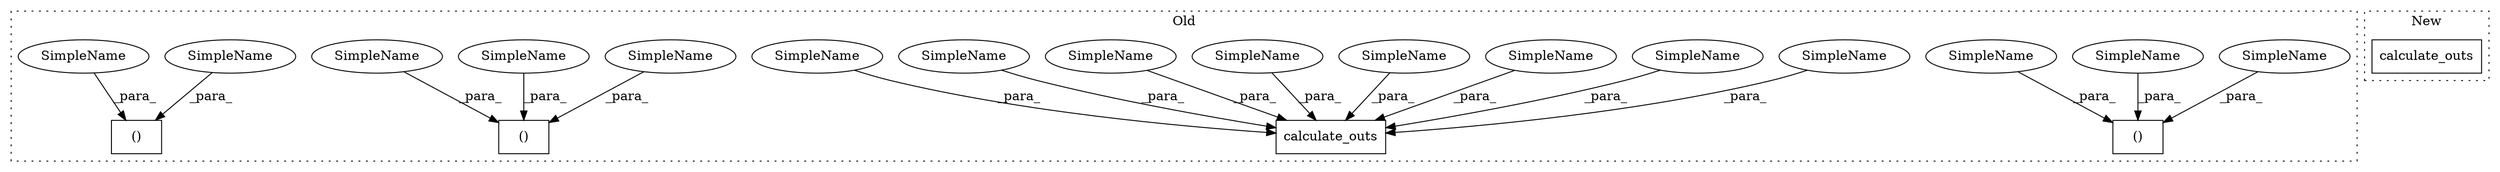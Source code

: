 digraph G {
subgraph cluster0 {
1 [label="()" a="106" s="7625" l="63" shape="box"];
3 [label="calculate_outs" a="32" s="7952,8082" l="15,1" shape="box"];
4 [label="()" a="106" s="7815" l="57" shape="box"];
5 [label="()" a="106" s="7722" l="60" shape="box"];
6 [label="SimpleName" a="42" s="7993" l="13" shape="ellipse"];
7 [label="SimpleName" a="42" s="7675" l="13" shape="ellipse"];
8 [label="SimpleName" a="42" s="8007" l="11" shape="ellipse"];
9 [label="SimpleName" a="42" s="7722" l="11" shape="ellipse"];
10 [label="SimpleName" a="42" s="7838" l="10" shape="ellipse"];
11 [label="SimpleName" a="42" s="8055" l="10" shape="ellipse"];
12 [label="SimpleName" a="42" s="7770" l="12" shape="ellipse"];
13 [label="SimpleName" a="42" s="8031" l="12" shape="ellipse"];
14 [label="SimpleName" a="42" s="7967" l="12" shape="ellipse"];
15 [label="SimpleName" a="42" s="7625" l="12" shape="ellipse"];
16 [label="SimpleName" a="42" s="7980" l="12" shape="ellipse"];
17 [label="SimpleName" a="42" s="7650" l="12" shape="ellipse"];
18 [label="SimpleName" a="42" s="7746" l="11" shape="ellipse"];
19 [label="SimpleName" a="42" s="8019" l="11" shape="ellipse"];
20 [label="SimpleName" a="42" s="7815" l="10" shape="ellipse"];
21 [label="SimpleName" a="42" s="8044" l="10" shape="ellipse"];
label = "Old";
style="dotted";
}
subgraph cluster1 {
2 [label="calculate_outs" a="32" s="7887,7904" l="15,1" shape="box"];
label = "New";
style="dotted";
}
6 -> 3 [label="_para_"];
7 -> 1 [label="_para_"];
8 -> 3 [label="_para_"];
9 -> 5 [label="_para_"];
10 -> 4 [label="_para_"];
11 -> 3 [label="_para_"];
12 -> 5 [label="_para_"];
13 -> 3 [label="_para_"];
14 -> 3 [label="_para_"];
15 -> 1 [label="_para_"];
16 -> 3 [label="_para_"];
17 -> 1 [label="_para_"];
18 -> 5 [label="_para_"];
19 -> 3 [label="_para_"];
20 -> 4 [label="_para_"];
21 -> 3 [label="_para_"];
}